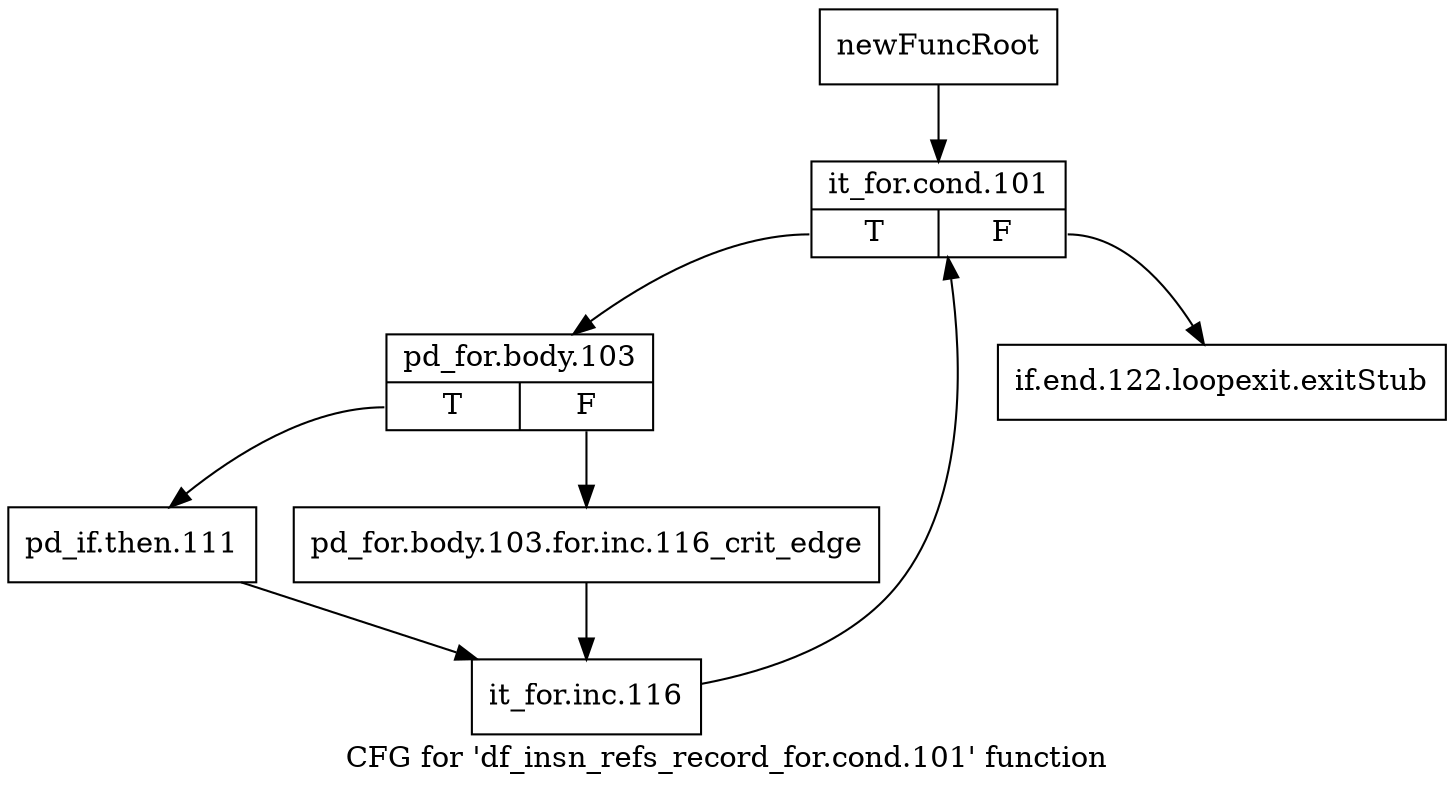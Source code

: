 digraph "CFG for 'df_insn_refs_record_for.cond.101' function" {
	label="CFG for 'df_insn_refs_record_for.cond.101' function";

	Node0xab5c540 [shape=record,label="{newFuncRoot}"];
	Node0xab5c540 -> Node0xab5c5e0;
	Node0xab5c590 [shape=record,label="{if.end.122.loopexit.exitStub}"];
	Node0xab5c5e0 [shape=record,label="{it_for.cond.101|{<s0>T|<s1>F}}"];
	Node0xab5c5e0:s0 -> Node0xab5c630;
	Node0xab5c5e0:s1 -> Node0xab5c590;
	Node0xab5c630 [shape=record,label="{pd_for.body.103|{<s0>T|<s1>F}}"];
	Node0xab5c630:s0 -> Node0xab5c6d0;
	Node0xab5c630:s1 -> Node0xab5c680;
	Node0xab5c680 [shape=record,label="{pd_for.body.103.for.inc.116_crit_edge}"];
	Node0xab5c680 -> Node0xab5c720;
	Node0xab5c6d0 [shape=record,label="{pd_if.then.111}"];
	Node0xab5c6d0 -> Node0xab5c720;
	Node0xab5c720 [shape=record,label="{it_for.inc.116}"];
	Node0xab5c720 -> Node0xab5c5e0;
}
